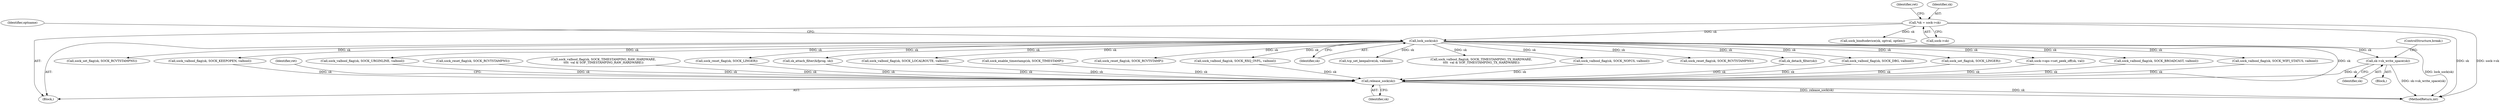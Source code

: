 digraph "0_linux_3e10986d1d698140747fcfc2761ec9cb64c1d582@API" {
"1000235" [label="(Call,sk->sk_write_space(sk))"];
"1000159" [label="(Call,lock_sock(sk))"];
"1000115" [label="(Call,*sk = sock->sk)"];
"1000664" [label="(Call,release_sock(sk))"];
"1000443" [label="(Call,sock_set_flag(sk, SOCK_RCVTSTAMPNS))"];
"1000457" [label="(Call,sock_reset_flag(sk, SOCK_RCVTSTAMPNS))"];
"1000113" [label="(Block,)"];
"1000668" [label="(MethodReturn,int)"];
"1000207" [label="(Call,sock_valbool_flag(sk, SOCK_BROADCAST, valbool))"];
"1000454" [label="(Call,sock_reset_flag(sk, SOCK_RCVTSTAMP))"];
"1000163" [label="(Block,)"];
"1000631" [label="(Call,sock_valbool_flag(sk, SOCK_WIFI_STATUS, valbool))"];
"1000160" [label="(Identifier,sk)"];
"1000235" [label="(Call,sk->sk_write_space(sk))"];
"1000580" [label="(Call,sk_attach_filter(&fprog, sk))"];
"1000159" [label="(Call,lock_sock(sk))"];
"1000162" [label="(Identifier,optname)"];
"1000132" [label="(Call,sock_bindtodevice(sk, optval, optlen))"];
"1000125" [label="(Identifier,ret)"];
"1000515" [label="(Call,sock_valbool_flag(sk, SOCK_TIMESTAMPING_RAW_HARDWARE,\n\t\t\t\t  val & SOF_TIMESTAMPING_RAW_HARDWARE))"];
"1000201" [label="(Call,sock_valbool_flag(sk, SOCK_LOCALROUTE, valbool))"];
"1000115" [label="(Call,*sk = sock->sk)"];
"1000653" [label="(Call,sock_valbool_flag(sk, SOCK_NOFCS, valbool))"];
"1000237" [label="(ControlStructure,break;)"];
"1000588" [label="(Call,sk_detach_filter(sk))"];
"1000117" [label="(Call,sock->sk)"];
"1000176" [label="(Call,sock_valbool_flag(sk, SOCK_DBG, valbool))"];
"1000236" [label="(Identifier,sk)"];
"1000308" [label="(Call,sock_valbool_flag(sk, SOCK_URGINLINE, valbool))"];
"1000302" [label="(Call,sock_valbool_flag(sk, SOCK_KEEPOPEN, valbool))"];
"1000373" [label="(Call,sock_reset_flag(sk, SOCK_LINGER))"];
"1000299" [label="(Call,tcp_set_keepalive(sk, valbool))"];
"1000116" [label="(Identifier,sk)"];
"1000472" [label="(Call,sock_valbool_flag(sk, SOCK_TIMESTAMPING_TX_HARDWARE,\n\t\t\t\t  val & SOF_TIMESTAMPING_TX_HARDWARE))"];
"1000405" [label="(Call,sock_set_flag(sk, SOCK_LINGER))"];
"1000449" [label="(Call,sock_enable_timestamp(sk, SOCK_TIMESTAMP))"];
"1000664" [label="(Call,release_sock(sk))"];
"1000625" [label="(Call,sock_valbool_flag(sk, SOCK_RXQ_OVFL, valbool))"];
"1000667" [label="(Identifier,ret)"];
"1000643" [label="(Call,sock->ops->set_peek_off(sk, val))"];
"1000665" [label="(Identifier,sk)"];
"1000439" [label="(Call,sock_reset_flag(sk, SOCK_RCVTSTAMPNS))"];
"1000235" -> "1000163"  [label="AST: "];
"1000235" -> "1000236"  [label="CFG: "];
"1000236" -> "1000235"  [label="AST: "];
"1000237" -> "1000235"  [label="CFG: "];
"1000235" -> "1000668"  [label="DDG: sk->sk_write_space(sk)"];
"1000159" -> "1000235"  [label="DDG: sk"];
"1000235" -> "1000664"  [label="DDG: sk"];
"1000159" -> "1000113"  [label="AST: "];
"1000159" -> "1000160"  [label="CFG: "];
"1000160" -> "1000159"  [label="AST: "];
"1000162" -> "1000159"  [label="CFG: "];
"1000159" -> "1000668"  [label="DDG: lock_sock(sk)"];
"1000115" -> "1000159"  [label="DDG: sk"];
"1000159" -> "1000176"  [label="DDG: sk"];
"1000159" -> "1000201"  [label="DDG: sk"];
"1000159" -> "1000207"  [label="DDG: sk"];
"1000159" -> "1000299"  [label="DDG: sk"];
"1000159" -> "1000302"  [label="DDG: sk"];
"1000159" -> "1000308"  [label="DDG: sk"];
"1000159" -> "1000373"  [label="DDG: sk"];
"1000159" -> "1000405"  [label="DDG: sk"];
"1000159" -> "1000439"  [label="DDG: sk"];
"1000159" -> "1000443"  [label="DDG: sk"];
"1000159" -> "1000454"  [label="DDG: sk"];
"1000159" -> "1000472"  [label="DDG: sk"];
"1000159" -> "1000580"  [label="DDG: sk"];
"1000159" -> "1000588"  [label="DDG: sk"];
"1000159" -> "1000625"  [label="DDG: sk"];
"1000159" -> "1000631"  [label="DDG: sk"];
"1000159" -> "1000643"  [label="DDG: sk"];
"1000159" -> "1000653"  [label="DDG: sk"];
"1000159" -> "1000664"  [label="DDG: sk"];
"1000115" -> "1000113"  [label="AST: "];
"1000115" -> "1000117"  [label="CFG: "];
"1000116" -> "1000115"  [label="AST: "];
"1000117" -> "1000115"  [label="AST: "];
"1000125" -> "1000115"  [label="CFG: "];
"1000115" -> "1000668"  [label="DDG: sock->sk"];
"1000115" -> "1000668"  [label="DDG: sk"];
"1000115" -> "1000132"  [label="DDG: sk"];
"1000664" -> "1000113"  [label="AST: "];
"1000664" -> "1000665"  [label="CFG: "];
"1000665" -> "1000664"  [label="AST: "];
"1000667" -> "1000664"  [label="CFG: "];
"1000664" -> "1000668"  [label="DDG: release_sock(sk)"];
"1000664" -> "1000668"  [label="DDG: sk"];
"1000308" -> "1000664"  [label="DDG: sk"];
"1000588" -> "1000664"  [label="DDG: sk"];
"1000643" -> "1000664"  [label="DDG: sk"];
"1000449" -> "1000664"  [label="DDG: sk"];
"1000515" -> "1000664"  [label="DDG: sk"];
"1000207" -> "1000664"  [label="DDG: sk"];
"1000176" -> "1000664"  [label="DDG: sk"];
"1000653" -> "1000664"  [label="DDG: sk"];
"1000373" -> "1000664"  [label="DDG: sk"];
"1000201" -> "1000664"  [label="DDG: sk"];
"1000625" -> "1000664"  [label="DDG: sk"];
"1000631" -> "1000664"  [label="DDG: sk"];
"1000302" -> "1000664"  [label="DDG: sk"];
"1000580" -> "1000664"  [label="DDG: sk"];
"1000405" -> "1000664"  [label="DDG: sk"];
"1000457" -> "1000664"  [label="DDG: sk"];
}
